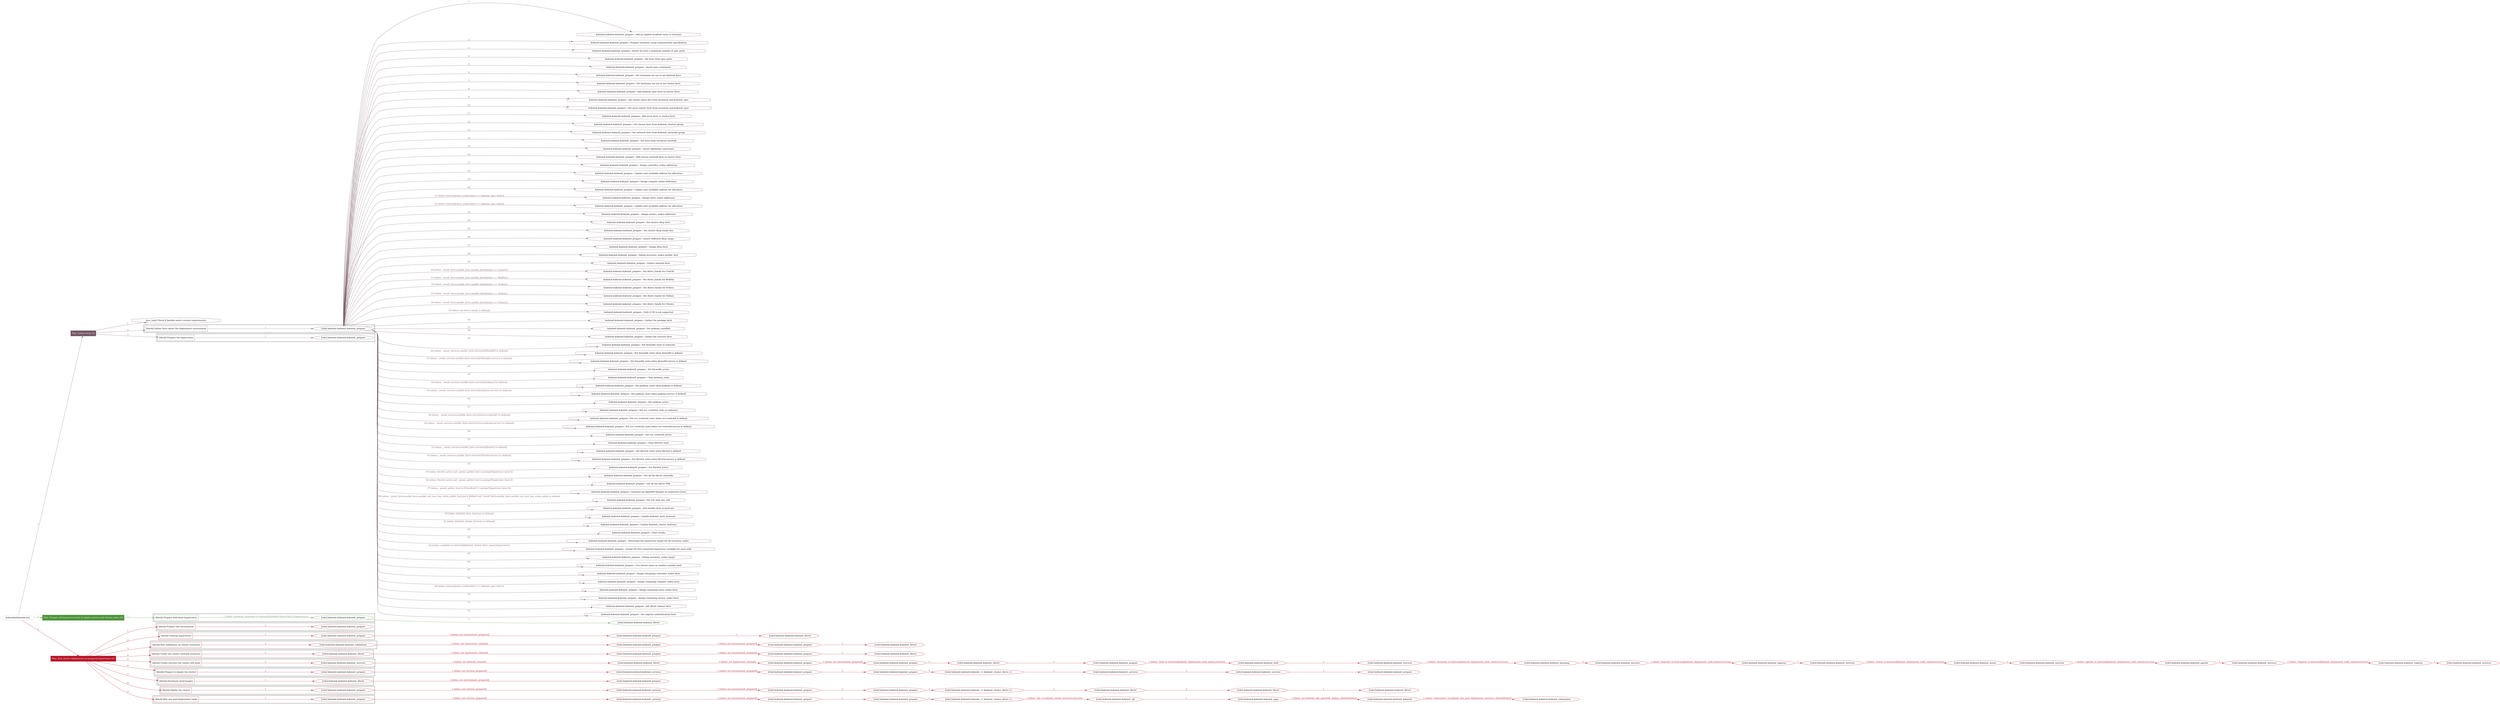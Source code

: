 digraph {
	graph [concentrate=true ordering=in rankdir=LR ratio=fill]
	edge [esep=5 sep=10]
	"kubeinit/playbook.yml" [id=root_node style=dotted]
	play_d35fb9d9 [label="Play: Initial setup (1)" color="#755765" fontcolor="#ffffff" id=play_d35fb9d9 shape=box style=filled tooltip=localhost]
	"kubeinit/playbook.yml" -> play_d35fb9d9 [label="1 " color="#755765" fontcolor="#755765" id=edge_c6a4fb25 labeltooltip="1 " tooltip="1 "]
	subgraph "kubeinit.kubeinit.kubeinit_prepare" {
		role_b7d469dd [label="[role] kubeinit.kubeinit.kubeinit_prepare" color="#755765" id=role_b7d469dd tooltip="kubeinit.kubeinit.kubeinit_prepare"]
		task_c15e1b44 [label="kubeinit.kubeinit.kubeinit_prepare : Add an explicit localhost entry to hostvars" color="#755765" id=task_c15e1b44 shape=octagon tooltip="kubeinit.kubeinit.kubeinit_prepare : Add an explicit localhost entry to hostvars"]
		role_b7d469dd -> task_c15e1b44 [label="1 " color="#755765" fontcolor="#755765" id=edge_ea201c58 labeltooltip="1 " tooltip="1 "]
		task_e0f3f91b [label="kubeinit.kubeinit.kubeinit_prepare : Prepare inventory using command-line specification" color="#755765" id=task_e0f3f91b shape=octagon tooltip="kubeinit.kubeinit.kubeinit_prepare : Prepare inventory using command-line specification"]
		role_b7d469dd -> task_e0f3f91b [label="2 " color="#755765" fontcolor="#755765" id=edge_813ddeec labeltooltip="2 " tooltip="2 "]
		task_0e14af87 [label="kubeinit.kubeinit.kubeinit_prepare : Assert we have a minimum number of spec parts" color="#755765" id=task_0e14af87 shape=octagon tooltip="kubeinit.kubeinit.kubeinit_prepare : Assert we have a minimum number of spec parts"]
		role_b7d469dd -> task_0e14af87 [label="3 " color="#755765" fontcolor="#755765" id=edge_6dbd450a labeltooltip="3 " tooltip="3 "]
		task_ef58fb2b [label="kubeinit.kubeinit.kubeinit_prepare : Set facts from spec parts" color="#755765" id=task_ef58fb2b shape=octagon tooltip="kubeinit.kubeinit.kubeinit_prepare : Set facts from spec parts"]
		role_b7d469dd -> task_ef58fb2b [label="4 " color="#755765" fontcolor="#755765" id=edge_4acdd54e labeltooltip="4 " tooltip="4 "]
		task_56e3eb3c [label="kubeinit.kubeinit.kubeinit_prepare : Assert spec constraints" color="#755765" id=task_56e3eb3c shape=octagon tooltip="kubeinit.kubeinit.kubeinit_prepare : Assert spec constraints"]
		role_b7d469dd -> task_56e3eb3c [label="5 " color="#755765" fontcolor="#755765" id=edge_530bfeda labeltooltip="5 " tooltip="5 "]
		task_6289dbe7 [label="kubeinit.kubeinit.kubeinit_prepare : Set hostname we use to set kubeinit facts" color="#755765" id=task_6289dbe7 shape=octagon tooltip="kubeinit.kubeinit.kubeinit_prepare : Set hostname we use to set kubeinit facts"]
		role_b7d469dd -> task_6289dbe7 [label="6 " color="#755765" fontcolor="#755765" id=edge_10d11023 labeltooltip="6 " tooltip="6 "]
		task_905cff0c [label="kubeinit.kubeinit.kubeinit_prepare : Set hostname we use to set cluster facts" color="#755765" id=task_905cff0c shape=octagon tooltip="kubeinit.kubeinit.kubeinit_prepare : Set hostname we use to set cluster facts"]
		role_b7d469dd -> task_905cff0c [label="7 " color="#755765" fontcolor="#755765" id=edge_3486ef7a labeltooltip="7 " tooltip="7 "]
		task_4b8dc0c6 [label="kubeinit.kubeinit.kubeinit_prepare : Add kubeinit_spec facts to cluster facts" color="#755765" id=task_4b8dc0c6 shape=octagon tooltip="kubeinit.kubeinit.kubeinit_prepare : Add kubeinit_spec facts to cluster facts"]
		role_b7d469dd -> task_4b8dc0c6 [label="8 " color="#755765" fontcolor="#755765" id=edge_5f435315 labeltooltip="8 " tooltip="8 "]
		task_5801bef7 [label="kubeinit.kubeinit.kubeinit_prepare : Set cluster name fact from inventory and kubeinit_spec" color="#755765" id=task_5801bef7 shape=octagon tooltip="kubeinit.kubeinit.kubeinit_prepare : Set cluster name fact from inventory and kubeinit_spec"]
		role_b7d469dd -> task_5801bef7 [label="9 " color="#755765" fontcolor="#755765" id=edge_dfff7ea9 labeltooltip="9 " tooltip="9 "]
		task_282e9bda [label="kubeinit.kubeinit.kubeinit_prepare : Set more cluster facts from inventory and kubeinit_spec" color="#755765" id=task_282e9bda shape=octagon tooltip="kubeinit.kubeinit.kubeinit_prepare : Set more cluster facts from inventory and kubeinit_spec"]
		role_b7d469dd -> task_282e9bda [label="10 " color="#755765" fontcolor="#755765" id=edge_83c79c64 labeltooltip="10 " tooltip="10 "]
		task_eb225184 [label="kubeinit.kubeinit.kubeinit_prepare : Add more facts to cluster facts" color="#755765" id=task_eb225184 shape=octagon tooltip="kubeinit.kubeinit.kubeinit_prepare : Add more facts to cluster facts"]
		role_b7d469dd -> task_eb225184 [label="11 " color="#755765" fontcolor="#755765" id=edge_0fb7f809 labeltooltip="11 " tooltip="11 "]
		task_acd0fbc6 [label="kubeinit.kubeinit.kubeinit_prepare : Get cluster facts from kubeinit_clusters group" color="#755765" id=task_acd0fbc6 shape=octagon tooltip="kubeinit.kubeinit.kubeinit_prepare : Get cluster facts from kubeinit_clusters group"]
		role_b7d469dd -> task_acd0fbc6 [label="12 " color="#755765" fontcolor="#755765" id=edge_83c86a70 labeltooltip="12 " tooltip="12 "]
		task_55712f50 [label="kubeinit.kubeinit.kubeinit_prepare : Get network facts from kubeinit_networks group" color="#755765" id=task_55712f50 shape=octagon tooltip="kubeinit.kubeinit.kubeinit_prepare : Get network facts from kubeinit_networks group"]
		role_b7d469dd -> task_55712f50 [label="13 " color="#755765" fontcolor="#755765" id=edge_afe46adb labeltooltip="13 " tooltip="13 "]
		task_33d779c8 [label="kubeinit.kubeinit.kubeinit_prepare : Set facts from inventory network" color="#755765" id=task_33d779c8 shape=octagon tooltip="kubeinit.kubeinit.kubeinit_prepare : Set facts from inventory network"]
		role_b7d469dd -> task_33d779c8 [label="14 " color="#755765" fontcolor="#755765" id=edge_1fbb6e29 labeltooltip="14 " tooltip="14 "]
		task_390f3c38 [label="kubeinit.kubeinit.kubeinit_prepare : Assert additional constraints" color="#755765" id=task_390f3c38 shape=octagon tooltip="kubeinit.kubeinit.kubeinit_prepare : Assert additional constraints"]
		role_b7d469dd -> task_390f3c38 [label="15 " color="#755765" fontcolor="#755765" id=edge_61bb687b labeltooltip="15 " tooltip="15 "]
		task_9aa073cf [label="kubeinit.kubeinit.kubeinit_prepare : Add cluster network facts to cluster facts" color="#755765" id=task_9aa073cf shape=octagon tooltip="kubeinit.kubeinit.kubeinit_prepare : Add cluster network facts to cluster facts"]
		role_b7d469dd -> task_9aa073cf [label="16 " color="#755765" fontcolor="#755765" id=edge_b37da509 labeltooltip="16 " tooltip="16 "]
		task_8807c75f [label="kubeinit.kubeinit.kubeinit_prepare : Assign controller_nodes addresses" color="#755765" id=task_8807c75f shape=octagon tooltip="kubeinit.kubeinit.kubeinit_prepare : Assign controller_nodes addresses"]
		role_b7d469dd -> task_8807c75f [label="17 " color="#755765" fontcolor="#755765" id=edge_65502452 labeltooltip="17 " tooltip="17 "]
		task_d2cd16fe [label="kubeinit.kubeinit.kubeinit_prepare : Update next available address for allocation" color="#755765" id=task_d2cd16fe shape=octagon tooltip="kubeinit.kubeinit.kubeinit_prepare : Update next available address for allocation"]
		role_b7d469dd -> task_d2cd16fe [label="18 " color="#755765" fontcolor="#755765" id=edge_609a0f26 labeltooltip="18 " tooltip="18 "]
		task_aeb00f4a [label="kubeinit.kubeinit.kubeinit_prepare : Assign compute_nodes addresses" color="#755765" id=task_aeb00f4a shape=octagon tooltip="kubeinit.kubeinit.kubeinit_prepare : Assign compute_nodes addresses"]
		role_b7d469dd -> task_aeb00f4a [label="19 " color="#755765" fontcolor="#755765" id=edge_3300f1b4 labeltooltip="19 " tooltip="19 "]
		task_d99ccfc2 [label="kubeinit.kubeinit.kubeinit_prepare : Update next available address for allocation" color="#755765" id=task_d99ccfc2 shape=octagon tooltip="kubeinit.kubeinit.kubeinit_prepare : Update next available address for allocation"]
		role_b7d469dd -> task_d99ccfc2 [label="20 " color="#755765" fontcolor="#755765" id=edge_9123aa05 labeltooltip="20 " tooltip="20 "]
		task_6c6c3617 [label="kubeinit.kubeinit.kubeinit_prepare : Assign extra_nodes addresses" color="#755765" id=task_6c6c3617 shape=octagon tooltip="kubeinit.kubeinit.kubeinit_prepare : Assign extra_nodes addresses"]
		role_b7d469dd -> task_6c6c3617 [label="21 [when: hostvars[extra_node].distro == kubeinit_spec_distro]" color="#755765" fontcolor="#755765" id=edge_e95b1d3f labeltooltip="21 [when: hostvars[extra_node].distro == kubeinit_spec_distro]" tooltip="21 [when: hostvars[extra_node].distro == kubeinit_spec_distro]"]
		task_3fdafe1b [label="kubeinit.kubeinit.kubeinit_prepare : Update next available address for allocation" color="#755765" id=task_3fdafe1b shape=octagon tooltip="kubeinit.kubeinit.kubeinit_prepare : Update next available address for allocation"]
		role_b7d469dd -> task_3fdafe1b [label="22 [when: hostvars[extra_node].distro == kubeinit_spec_distro]" color="#755765" fontcolor="#755765" id=edge_e1fa1d0e labeltooltip="22 [when: hostvars[extra_node].distro == kubeinit_spec_distro]" tooltip="22 [when: hostvars[extra_node].distro == kubeinit_spec_distro]"]
		task_f87664a1 [label="kubeinit.kubeinit.kubeinit_prepare : Assign service_nodes addresses" color="#755765" id=task_f87664a1 shape=octagon tooltip="kubeinit.kubeinit.kubeinit_prepare : Assign service_nodes addresses"]
		role_b7d469dd -> task_f87664a1 [label="23 " color="#755765" fontcolor="#755765" id=edge_09e65f42 labeltooltip="23 " tooltip="23 "]
		task_c6eeeacb [label="kubeinit.kubeinit.kubeinit_prepare : Set cluster dhcp facts" color="#755765" id=task_c6eeeacb shape=octagon tooltip="kubeinit.kubeinit.kubeinit_prepare : Set cluster dhcp facts"]
		role_b7d469dd -> task_c6eeeacb [label="24 " color="#755765" fontcolor="#755765" id=edge_ba874b4a labeltooltip="24 " tooltip="24 "]
		task_d39bf02b [label="kubeinit.kubeinit.kubeinit_prepare : Set cluster dhcp range size" color="#755765" id=task_d39bf02b shape=octagon tooltip="kubeinit.kubeinit.kubeinit_prepare : Set cluster dhcp range size"]
		role_b7d469dd -> task_d39bf02b [label="25 " color="#755765" fontcolor="#755765" id=edge_ec803075 labeltooltip="25 " tooltip="25 "]
		task_570602c1 [label="kubeinit.kubeinit.kubeinit_prepare : Assert sufficient dhcp range" color="#755765" id=task_570602c1 shape=octagon tooltip="kubeinit.kubeinit.kubeinit_prepare : Assert sufficient dhcp range"]
		role_b7d469dd -> task_570602c1 [label="26 " color="#755765" fontcolor="#755765" id=edge_86a78176 labeltooltip="26 " tooltip="26 "]
		task_f28a521c [label="kubeinit.kubeinit.kubeinit_prepare : Assign dhcp facts" color="#755765" id=task_f28a521c shape=octagon tooltip="kubeinit.kubeinit.kubeinit_prepare : Assign dhcp facts"]
		role_b7d469dd -> task_f28a521c [label="27 " color="#755765" fontcolor="#755765" id=edge_04a6900e labeltooltip="27 " tooltip="27 "]
		task_564e9dd3 [label="kubeinit.kubeinit.kubeinit_prepare : Debug inventory_nodes ansible_host" color="#755765" id=task_564e9dd3 shape=octagon tooltip="kubeinit.kubeinit.kubeinit_prepare : Debug inventory_nodes ansible_host"]
		role_b7d469dd -> task_564e9dd3 [label="28 " color="#755765" fontcolor="#755765" id=edge_f0f3d349 labeltooltip="28 " tooltip="28 "]
		task_0a6f4ffb [label="kubeinit.kubeinit.kubeinit_prepare : Gather network facts" color="#755765" id=task_0a6f4ffb shape=octagon tooltip="kubeinit.kubeinit.kubeinit_prepare : Gather network facts"]
		role_b7d469dd -> task_0a6f4ffb [label="29 " color="#755765" fontcolor="#755765" id=edge_9ca31ade labeltooltip="29 " tooltip="29 "]
		task_9240bbc3 [label="kubeinit.kubeinit.kubeinit_prepare : Set distro_family for CentOS" color="#755765" id=task_9240bbc3 shape=octagon tooltip="kubeinit.kubeinit.kubeinit_prepare : Set distro_family for CentOS"]
		role_b7d469dd -> task_9240bbc3 [label="30 [when: _result_facts.ansible_facts.ansible_distribution == 'CentOS']" color="#755765" fontcolor="#755765" id=edge_8651ee9d labeltooltip="30 [when: _result_facts.ansible_facts.ansible_distribution == 'CentOS']" tooltip="30 [when: _result_facts.ansible_facts.ansible_distribution == 'CentOS']"]
		task_f151443e [label="kubeinit.kubeinit.kubeinit_prepare : Set distro_family for RedHat" color="#755765" id=task_f151443e shape=octagon tooltip="kubeinit.kubeinit.kubeinit_prepare : Set distro_family for RedHat"]
		role_b7d469dd -> task_f151443e [label="31 [when: _result_facts.ansible_facts.ansible_distribution == 'RedHat']" color="#755765" fontcolor="#755765" id=edge_f8b9d38f labeltooltip="31 [when: _result_facts.ansible_facts.ansible_distribution == 'RedHat']" tooltip="31 [when: _result_facts.ansible_facts.ansible_distribution == 'RedHat']"]
		task_52292d2c [label="kubeinit.kubeinit.kubeinit_prepare : Set distro_family for Fedora" color="#755765" id=task_52292d2c shape=octagon tooltip="kubeinit.kubeinit.kubeinit_prepare : Set distro_family for Fedora"]
		role_b7d469dd -> task_52292d2c [label="32 [when: _result_facts.ansible_facts.ansible_distribution == 'Fedora']" color="#755765" fontcolor="#755765" id=edge_50413c6e labeltooltip="32 [when: _result_facts.ansible_facts.ansible_distribution == 'Fedora']" tooltip="32 [when: _result_facts.ansible_facts.ansible_distribution == 'Fedora']"]
		task_0c3c4bd5 [label="kubeinit.kubeinit.kubeinit_prepare : Set distro_family for Debian" color="#755765" id=task_0c3c4bd5 shape=octagon tooltip="kubeinit.kubeinit.kubeinit_prepare : Set distro_family for Debian"]
		role_b7d469dd -> task_0c3c4bd5 [label="33 [when: _result_facts.ansible_facts.ansible_distribution == 'Debian']" color="#755765" fontcolor="#755765" id=edge_e6278538 labeltooltip="33 [when: _result_facts.ansible_facts.ansible_distribution == 'Debian']" tooltip="33 [when: _result_facts.ansible_facts.ansible_distribution == 'Debian']"]
		task_c823c6cb [label="kubeinit.kubeinit.kubeinit_prepare : Set distro_family for Ubuntu" color="#755765" id=task_c823c6cb shape=octagon tooltip="kubeinit.kubeinit.kubeinit_prepare : Set distro_family for Ubuntu"]
		role_b7d469dd -> task_c823c6cb [label="34 [when: _result_facts.ansible_facts.ansible_distribution == 'Ubuntu']" color="#755765" fontcolor="#755765" id=edge_f6701ba8 labeltooltip="34 [when: _result_facts.ansible_facts.ansible_distribution == 'Ubuntu']" tooltip="34 [when: _result_facts.ansible_facts.ansible_distribution == 'Ubuntu']"]
		task_dadc39a9 [label="kubeinit.kubeinit.kubeinit_prepare : Fails if OS is not supported" color="#755765" id=task_dadc39a9 shape=octagon tooltip="kubeinit.kubeinit.kubeinit_prepare : Fails if OS is not supported"]
		role_b7d469dd -> task_dadc39a9 [label="35 [when: not distro_family is defined]" color="#755765" fontcolor="#755765" id=edge_5de5d07e labeltooltip="35 [when: not distro_family is defined]" tooltip="35 [when: not distro_family is defined]"]
		task_3018177b [label="kubeinit.kubeinit.kubeinit_prepare : Gather the package facts" color="#755765" id=task_3018177b shape=octagon tooltip="kubeinit.kubeinit.kubeinit_prepare : Gather the package facts"]
		role_b7d469dd -> task_3018177b [label="36 " color="#755765" fontcolor="#755765" id=edge_ef4a6516 labeltooltip="36 " tooltip="36 "]
		task_849b67a5 [label="kubeinit.kubeinit.kubeinit_prepare : Set podman_installed" color="#755765" id=task_849b67a5 shape=octagon tooltip="kubeinit.kubeinit.kubeinit_prepare : Set podman_installed"]
		role_b7d469dd -> task_849b67a5 [label="37 " color="#755765" fontcolor="#755765" id=edge_22521d7c labeltooltip="37 " tooltip="37 "]
		task_3f8a1f94 [label="kubeinit.kubeinit.kubeinit_prepare : Gather the services facts" color="#755765" id=task_3f8a1f94 shape=octagon tooltip="kubeinit.kubeinit.kubeinit_prepare : Gather the services facts"]
		role_b7d469dd -> task_3f8a1f94 [label="38 " color="#755765" fontcolor="#755765" id=edge_929abc3c labeltooltip="38 " tooltip="38 "]
		task_278cdac8 [label="kubeinit.kubeinit.kubeinit_prepare : Set firewalld_state to unknown" color="#755765" id=task_278cdac8 shape=octagon tooltip="kubeinit.kubeinit.kubeinit_prepare : Set firewalld_state to unknown"]
		role_b7d469dd -> task_278cdac8 [label="39 " color="#755765" fontcolor="#755765" id=edge_e25d9422 labeltooltip="39 " tooltip="39 "]
		task_3bb6589d [label="kubeinit.kubeinit.kubeinit_prepare : Set firewalld_state when firewalld is defined" color="#755765" id=task_3bb6589d shape=octagon tooltip="kubeinit.kubeinit.kubeinit_prepare : Set firewalld_state when firewalld is defined"]
		role_b7d469dd -> task_3bb6589d [label="40 [when: _result_services.ansible_facts.services['firewalld'] is defined]" color="#755765" fontcolor="#755765" id=edge_30113329 labeltooltip="40 [when: _result_services.ansible_facts.services['firewalld'] is defined]" tooltip="40 [when: _result_services.ansible_facts.services['firewalld'] is defined]"]
		task_7b6373a0 [label="kubeinit.kubeinit.kubeinit_prepare : Set firewalld_state when firewalld.service is defined" color="#755765" id=task_7b6373a0 shape=octagon tooltip="kubeinit.kubeinit.kubeinit_prepare : Set firewalld_state when firewalld.service is defined"]
		role_b7d469dd -> task_7b6373a0 [label="41 [when: _result_services.ansible_facts.services['firewalld.service'] is defined]" color="#755765" fontcolor="#755765" id=edge_aad0c52b labeltooltip="41 [when: _result_services.ansible_facts.services['firewalld.service'] is defined]" tooltip="41 [when: _result_services.ansible_facts.services['firewalld.service'] is defined]"]
		task_f1edfbf1 [label="kubeinit.kubeinit.kubeinit_prepare : Set firewalld_active" color="#755765" id=task_f1edfbf1 shape=octagon tooltip="kubeinit.kubeinit.kubeinit_prepare : Set firewalld_active"]
		role_b7d469dd -> task_f1edfbf1 [label="42 " color="#755765" fontcolor="#755765" id=edge_78d43ce3 labeltooltip="42 " tooltip="42 "]
		task_9397dc5e [label="kubeinit.kubeinit.kubeinit_prepare : Clear podman_state" color="#755765" id=task_9397dc5e shape=octagon tooltip="kubeinit.kubeinit.kubeinit_prepare : Clear podman_state"]
		role_b7d469dd -> task_9397dc5e [label="43 " color="#755765" fontcolor="#755765" id=edge_bcdbb31b labeltooltip="43 " tooltip="43 "]
		task_f1cf15fd [label="kubeinit.kubeinit.kubeinit_prepare : Set podman_state when podman is defined" color="#755765" id=task_f1cf15fd shape=octagon tooltip="kubeinit.kubeinit.kubeinit_prepare : Set podman_state when podman is defined"]
		role_b7d469dd -> task_f1cf15fd [label="44 [when: _result_services.ansible_facts.services['podman'] is defined]" color="#755765" fontcolor="#755765" id=edge_7a1c8da8 labeltooltip="44 [when: _result_services.ansible_facts.services['podman'] is defined]" tooltip="44 [when: _result_services.ansible_facts.services['podman'] is defined]"]
		task_babcaae4 [label="kubeinit.kubeinit.kubeinit_prepare : Set podman_state when podman.service is defined" color="#755765" id=task_babcaae4 shape=octagon tooltip="kubeinit.kubeinit.kubeinit_prepare : Set podman_state when podman.service is defined"]
		role_b7d469dd -> task_babcaae4 [label="45 [when: _result_services.ansible_facts.services['podman.service'] is defined]" color="#755765" fontcolor="#755765" id=edge_7a4529e5 labeltooltip="45 [when: _result_services.ansible_facts.services['podman.service'] is defined]" tooltip="45 [when: _result_services.ansible_facts.services['podman.service'] is defined]"]
		task_6b12a7fd [label="kubeinit.kubeinit.kubeinit_prepare : Set podman_active" color="#755765" id=task_6b12a7fd shape=octagon tooltip="kubeinit.kubeinit.kubeinit_prepare : Set podman_active"]
		role_b7d469dd -> task_6b12a7fd [label="46 " color="#755765" fontcolor="#755765" id=edge_fd850f5e labeltooltip="46 " tooltip="46 "]
		task_f24f91c6 [label="kubeinit.kubeinit.kubeinit_prepare : Set ovs_vswitchd_state to unknown" color="#755765" id=task_f24f91c6 shape=octagon tooltip="kubeinit.kubeinit.kubeinit_prepare : Set ovs_vswitchd_state to unknown"]
		role_b7d469dd -> task_f24f91c6 [label="47 " color="#755765" fontcolor="#755765" id=edge_aaee8493 labeltooltip="47 " tooltip="47 "]
		task_ea437f6f [label="kubeinit.kubeinit.kubeinit_prepare : Set ovs_vswitchd_state when ovs-vswitchd is defined" color="#755765" id=task_ea437f6f shape=octagon tooltip="kubeinit.kubeinit.kubeinit_prepare : Set ovs_vswitchd_state when ovs-vswitchd is defined"]
		role_b7d469dd -> task_ea437f6f [label="48 [when: _result_services.ansible_facts.services['ovs-vswitchd'] is defined]" color="#755765" fontcolor="#755765" id=edge_4345c0b1 labeltooltip="48 [when: _result_services.ansible_facts.services['ovs-vswitchd'] is defined]" tooltip="48 [when: _result_services.ansible_facts.services['ovs-vswitchd'] is defined]"]
		task_b3fb80dd [label="kubeinit.kubeinit.kubeinit_prepare : Set ovs_vswitchd_state when ovs-vswitchd.service is defined" color="#755765" id=task_b3fb80dd shape=octagon tooltip="kubeinit.kubeinit.kubeinit_prepare : Set ovs_vswitchd_state when ovs-vswitchd.service is defined"]
		role_b7d469dd -> task_b3fb80dd [label="49 [when: _result_services.ansible_facts.services['ovs-vswitchd.service'] is defined]" color="#755765" fontcolor="#755765" id=edge_49966497 labeltooltip="49 [when: _result_services.ansible_facts.services['ovs-vswitchd.service'] is defined]" tooltip="49 [when: _result_services.ansible_facts.services['ovs-vswitchd.service'] is defined]"]
		task_a8d53116 [label="kubeinit.kubeinit.kubeinit_prepare : Set ovs_vswitchd_active" color="#755765" id=task_a8d53116 shape=octagon tooltip="kubeinit.kubeinit.kubeinit_prepare : Set ovs_vswitchd_active"]
		role_b7d469dd -> task_a8d53116 [label="50 " color="#755765" fontcolor="#755765" id=edge_32ec6e8a labeltooltip="50 " tooltip="50 "]
		task_022d0d7a [label="kubeinit.kubeinit.kubeinit_prepare : Clear libvirtd_state" color="#755765" id=task_022d0d7a shape=octagon tooltip="kubeinit.kubeinit.kubeinit_prepare : Clear libvirtd_state"]
		role_b7d469dd -> task_022d0d7a [label="51 " color="#755765" fontcolor="#755765" id=edge_256695d1 labeltooltip="51 " tooltip="51 "]
		task_c1e650f5 [label="kubeinit.kubeinit.kubeinit_prepare : Set libvirtd_state when libvirtd is defined" color="#755765" id=task_c1e650f5 shape=octagon tooltip="kubeinit.kubeinit.kubeinit_prepare : Set libvirtd_state when libvirtd is defined"]
		role_b7d469dd -> task_c1e650f5 [label="52 [when: _result_services.ansible_facts.services['libvirtd'] is defined]" color="#755765" fontcolor="#755765" id=edge_4fa7504a labeltooltip="52 [when: _result_services.ansible_facts.services['libvirtd'] is defined]" tooltip="52 [when: _result_services.ansible_facts.services['libvirtd'] is defined]"]
		task_3ab4c117 [label="kubeinit.kubeinit.kubeinit_prepare : Set libvirtd_state when libvirtd.service is defined" color="#755765" id=task_3ab4c117 shape=octagon tooltip="kubeinit.kubeinit.kubeinit_prepare : Set libvirtd_state when libvirtd.service is defined"]
		role_b7d469dd -> task_3ab4c117 [label="53 [when: _result_services.ansible_facts.services['libvirtd.service'] is defined]" color="#755765" fontcolor="#755765" id=edge_aaf11907 labeltooltip="53 [when: _result_services.ansible_facts.services['libvirtd.service'] is defined]" tooltip="53 [when: _result_services.ansible_facts.services['libvirtd.service'] is defined]"]
		task_253e4411 [label="kubeinit.kubeinit.kubeinit_prepare : Set libvirtd_active" color="#755765" id=task_253e4411 shape=octagon tooltip="kubeinit.kubeinit.kubeinit_prepare : Set libvirtd_active"]
		role_b7d469dd -> task_253e4411 [label="54 " color="#755765" fontcolor="#755765" id=edge_12a609b4 labeltooltip="54 " tooltip="54 "]
		task_f34c81f7 [label="kubeinit.kubeinit.kubeinit_prepare : Get all the libvirt networks" color="#755765" id=task_f34c81f7 shape=octagon tooltip="kubeinit.kubeinit.kubeinit_prepare : Get all the libvirt networks"]
		role_b7d469dd -> task_f34c81f7 [label="55 [when: libvirtd_active and _param_gather_host in groups['hypervisor_hosts']]" color="#755765" fontcolor="#755765" id=edge_8fe5fe64 labeltooltip="55 [when: libvirtd_active and _param_gather_host in groups['hypervisor_hosts']]" tooltip="55 [when: libvirtd_active and _param_gather_host in groups['hypervisor_hosts']]"]
		task_b0745754 [label="kubeinit.kubeinit.kubeinit_prepare : Get all the libvirt VMs" color="#755765" id=task_b0745754 shape=octagon tooltip="kubeinit.kubeinit.kubeinit_prepare : Get all the libvirt VMs"]
		role_b7d469dd -> task_b0745754 [label="56 [when: libvirtd_active and _param_gather_host in groups['hypervisor_hosts']]" color="#755765" fontcolor="#755765" id=edge_ccdf48d8 labeltooltip="56 [when: libvirtd_active and _param_gather_host in groups['hypervisor_hosts']]" tooltip="56 [when: libvirtd_active and _param_gather_host in groups['hypervisor_hosts']]"]
		task_ee61730e [label="kubeinit.kubeinit.kubeinit_prepare : Generate an OpenSSH keypair on hypervisor hosts" color="#755765" id=task_ee61730e shape=octagon tooltip="kubeinit.kubeinit.kubeinit_prepare : Generate an OpenSSH keypair on hypervisor hosts"]
		role_b7d469dd -> task_ee61730e [label="57 [when: _param_gather_host in (['localhost'] + groups['hypervisor_hosts'])]" color="#755765" fontcolor="#755765" id=edge_05da51c2 labeltooltip="57 [when: _param_gather_host in (['localhost'] + groups['hypervisor_hosts'])]" tooltip="57 [when: _param_gather_host in (['localhost'] + groups['hypervisor_hosts'])]"]
		task_77470e1d [label="kubeinit.kubeinit.kubeinit_prepare : Set ssh_host_key_info" color="#755765" id=task_77470e1d shape=octagon tooltip="kubeinit.kubeinit.kubeinit_prepare : Set ssh_host_key_info"]
		role_b7d469dd -> task_77470e1d [label="58 [when: _result_facts.ansible_facts.ansible_ssh_host_key_ecdsa_public_keytype is defined and _result_facts.ansible_facts.ansible_ssh_host_key_ecdsa_public is defined
]" color="#755765" fontcolor="#755765" id=edge_689c756f labeltooltip="58 [when: _result_facts.ansible_facts.ansible_ssh_host_key_ecdsa_public_keytype is defined and _result_facts.ansible_facts.ansible_ssh_host_key_ecdsa_public is defined
]" tooltip="58 [when: _result_facts.ansible_facts.ansible_ssh_host_key_ecdsa_public_keytype is defined and _result_facts.ansible_facts.ansible_ssh_host_key_ecdsa_public is defined
]"]
		task_27d25da1 [label="kubeinit.kubeinit.kubeinit_prepare : Add ansible facts to hostvars" color="#755765" id=task_27d25da1 shape=octagon tooltip="kubeinit.kubeinit.kubeinit_prepare : Add ansible facts to hostvars"]
		role_b7d469dd -> task_27d25da1 [label="59 " color="#755765" fontcolor="#755765" id=edge_a9761a50 labeltooltip="59 " tooltip="59 "]
		task_908aacb6 [label="kubeinit.kubeinit.kubeinit_prepare : Update kubeinit_facts_hostvars" color="#755765" id=task_908aacb6 shape=octagon tooltip="kubeinit.kubeinit.kubeinit_prepare : Update kubeinit_facts_hostvars"]
		role_b7d469dd -> task_908aacb6 [label="60 [when: kubeinit_facts_hostvars is defined]" color="#755765" fontcolor="#755765" id=edge_03c7be5b labeltooltip="60 [when: kubeinit_facts_hostvars is defined]" tooltip="60 [when: kubeinit_facts_hostvars is defined]"]
		task_b69e36e6 [label="kubeinit.kubeinit.kubeinit_prepare : Update kubeinit_cluster_hostvars" color="#755765" id=task_b69e36e6 shape=octagon tooltip="kubeinit.kubeinit.kubeinit_prepare : Update kubeinit_cluster_hostvars"]
		role_b7d469dd -> task_b69e36e6 [label="61 [when: kubeinit_cluster_hostvars is defined]" color="#755765" fontcolor="#755765" id=edge_8a8ba8e2 labeltooltip="61 [when: kubeinit_cluster_hostvars is defined]" tooltip="61 [when: kubeinit_cluster_hostvars is defined]"]
		task_0f2ca079 [label="kubeinit.kubeinit.kubeinit_prepare : Clear results" color="#755765" id=task_0f2ca079 shape=octagon tooltip="kubeinit.kubeinit.kubeinit_prepare : Clear results"]
		role_b7d469dd -> task_0f2ca079 [label="62 " color="#755765" fontcolor="#755765" id=edge_92251633 labeltooltip="62 " tooltip="62 "]
		task_3b688548 [label="kubeinit.kubeinit.kubeinit_prepare : Determine the hypervisor target for all inventory nodes" color="#755765" id=task_3b688548 shape=octagon tooltip="kubeinit.kubeinit.kubeinit_prepare : Determine the hypervisor target for all inventory nodes"]
		role_b7d469dd -> task_3b688548 [label="63 " color="#755765" fontcolor="#755765" id=edge_50da054e labeltooltip="63 " tooltip="63 "]
		task_8d72be41 [label="kubeinit.kubeinit.kubeinit_prepare : Assign the first requested hypervisor available for each node" color="#755765" id=task_8d72be41 shape=octagon tooltip="kubeinit.kubeinit.kubeinit_prepare : Assign the first requested hypervisor available for each node"]
		role_b7d469dd -> task_8d72be41 [label="64 [when: candidate in hostvars[kubeinit_cluster_facts_name].hypervisors]" color="#755765" fontcolor="#755765" id=edge_3d5dcdfe labeltooltip="64 [when: candidate in hostvars[kubeinit_cluster_facts_name].hypervisors]" tooltip="64 [when: candidate in hostvars[kubeinit_cluster_facts_name].hypervisors]"]
		task_9ad60455 [label="kubeinit.kubeinit.kubeinit_prepare : Debug inventory_nodes target" color="#755765" id=task_9ad60455 shape=octagon tooltip="kubeinit.kubeinit.kubeinit_prepare : Debug inventory_nodes target"]
		role_b7d469dd -> task_9ad60455 [label="65 " color="#755765" fontcolor="#755765" id=edge_27108b77 labeltooltip="65 " tooltip="65 "]
		task_c71a5171 [label="kubeinit.kubeinit.kubeinit_prepare : Use cluster name as random number seed" color="#755765" id=task_c71a5171 shape=octagon tooltip="kubeinit.kubeinit.kubeinit_prepare : Use cluster name as random number seed"]
		role_b7d469dd -> task_c71a5171 [label="66 " color="#755765" fontcolor="#755765" id=edge_01099408 labeltooltip="66 " tooltip="66 "]
		task_0e2c2dcd [label="kubeinit.kubeinit.kubeinit_prepare : Assign remaining controller_nodes facts" color="#755765" id=task_0e2c2dcd shape=octagon tooltip="kubeinit.kubeinit.kubeinit_prepare : Assign remaining controller_nodes facts"]
		role_b7d469dd -> task_0e2c2dcd [label="67 " color="#755765" fontcolor="#755765" id=edge_54c4ebf5 labeltooltip="67 " tooltip="67 "]
		task_13aefb52 [label="kubeinit.kubeinit.kubeinit_prepare : Assign remaining compute_nodes facts" color="#755765" id=task_13aefb52 shape=octagon tooltip="kubeinit.kubeinit.kubeinit_prepare : Assign remaining compute_nodes facts"]
		role_b7d469dd -> task_13aefb52 [label="68 " color="#755765" fontcolor="#755765" id=edge_a2e5278b labeltooltip="68 " tooltip="68 "]
		task_27daffd8 [label="kubeinit.kubeinit.kubeinit_prepare : Assign remaining extra_nodes facts" color="#755765" id=task_27daffd8 shape=octagon tooltip="kubeinit.kubeinit.kubeinit_prepare : Assign remaining extra_nodes facts"]
		role_b7d469dd -> task_27daffd8 [label="69 [when: hostvars[extra_node].distro == kubeinit_spec_distro]" color="#755765" fontcolor="#755765" id=edge_73404f6b labeltooltip="69 [when: hostvars[extra_node].distro == kubeinit_spec_distro]" tooltip="69 [when: hostvars[extra_node].distro == kubeinit_spec_distro]"]
		task_ac8d59f8 [label="kubeinit.kubeinit.kubeinit_prepare : Assign remaining service_nodes facts" color="#755765" id=task_ac8d59f8 shape=octagon tooltip="kubeinit.kubeinit.kubeinit_prepare : Assign remaining service_nodes facts"]
		role_b7d469dd -> task_ac8d59f8 [label="70 " color="#755765" fontcolor="#755765" id=edge_1c11f8fb labeltooltip="70 " tooltip="70 "]
		task_c0883d21 [label="kubeinit.kubeinit.kubeinit_prepare : Set libvirt release facts" color="#755765" id=task_c0883d21 shape=octagon tooltip="kubeinit.kubeinit.kubeinit_prepare : Set libvirt release facts"]
		role_b7d469dd -> task_c0883d21 [label="71 " color="#755765" fontcolor="#755765" id=edge_8b72504b labeltooltip="71 " tooltip="71 "]
		task_c2c404fb [label="kubeinit.kubeinit.kubeinit_prepare : Set registry authentication facts" color="#755765" id=task_c2c404fb shape=octagon tooltip="kubeinit.kubeinit.kubeinit_prepare : Set registry authentication facts"]
		role_b7d469dd -> task_c2c404fb [label="72 " color="#755765" fontcolor="#755765" id=edge_d753061b labeltooltip="72 " tooltip="72 "]
	}
	subgraph "kubeinit.kubeinit.kubeinit_prepare" {
		role_30f5bbc2 [label="[role] kubeinit.kubeinit.kubeinit_prepare" color="#755765" id=role_30f5bbc2 tooltip="kubeinit.kubeinit.kubeinit_prepare"]
	}
	subgraph "Play: Initial setup (1)" {
		pre_task_55765ab3 [label="[pre_task] Check if Ansible meets version requirements." color="#755765" id=pre_task_55765ab3 shape=octagon tooltip="Check if Ansible meets version requirements."]
		play_d35fb9d9 -> pre_task_55765ab3 [label="1 " color="#755765" fontcolor="#755765" id=edge_83badf52 labeltooltip="1 " tooltip="1 "]
		play_d35fb9d9 -> block_4059325b [label=2 color="#755765" fontcolor="#755765" id=edge_292ba6c4 labeltooltip=2 tooltip=2]
		subgraph cluster_block_4059325b {
			block_4059325b [label="[block] Gather facts about the deployment environment" color="#755765" id=block_4059325b labeltooltip="Gather facts about the deployment environment" shape=box tooltip="Gather facts about the deployment environment"]
			block_4059325b -> role_b7d469dd [label="1 " color="#755765" fontcolor="#755765" id=edge_8a06466f labeltooltip="1 " tooltip="1 "]
		}
		play_d35fb9d9 -> block_bf127ce9 [label=3 color="#755765" fontcolor="#755765" id=edge_1b4dcfed labeltooltip=3 tooltip=3]
		subgraph cluster_block_bf127ce9 {
			block_bf127ce9 [label="[block] Prepare the hypervisors" color="#755765" id=block_bf127ce9 labeltooltip="Prepare the hypervisors" shape=box tooltip="Prepare the hypervisors"]
			block_bf127ce9 -> role_30f5bbc2 [label="1 " color="#755765" fontcolor="#755765" id=edge_00c19a17 labeltooltip="1 " tooltip="1 "]
		}
	}
	play_3107d80d [label="Play: Prepare all hypervisor hosts to deploy service and cluster nodes (0)" color="#4d9339" fontcolor="#ffffff" id=play_3107d80d shape=box style=filled tooltip="Play: Prepare all hypervisor hosts to deploy service and cluster nodes (0)"]
	"kubeinit/playbook.yml" -> play_3107d80d [label="2 " color="#4d9339" fontcolor="#4d9339" id=edge_d49296aa labeltooltip="2 " tooltip="2 "]
	subgraph "kubeinit.kubeinit.kubeinit_libvirt" {
		role_a5e8903d [label="[role] kubeinit.kubeinit.kubeinit_libvirt" color="#4d9339" id=role_a5e8903d tooltip="kubeinit.kubeinit.kubeinit_libvirt"]
	}
	subgraph "kubeinit.kubeinit.kubeinit_prepare" {
		role_662e4ff3 [label="[role] kubeinit.kubeinit.kubeinit_prepare" color="#4d9339" id=role_662e4ff3 tooltip="kubeinit.kubeinit.kubeinit_prepare"]
		role_662e4ff3 -> role_a5e8903d [label="1 " color="#4d9339" fontcolor="#4d9339" id=edge_8b8ff295 labeltooltip="1 " tooltip="1 "]
	}
	subgraph "Play: Prepare all hypervisor hosts to deploy service and cluster nodes (0)" {
		play_3107d80d -> block_5939f057 [label=1 color="#4d9339" fontcolor="#4d9339" id=edge_c56e626b labeltooltip=1 tooltip=1]
		subgraph cluster_block_5939f057 {
			block_5939f057 [label="[block] Prepare individual hypervisors" color="#4d9339" id=block_5939f057 labeltooltip="Prepare individual hypervisors" shape=box tooltip="Prepare individual hypervisors"]
			block_5939f057 -> role_662e4ff3 [label="1 [when: inventory_hostname in hostvars['kubeinit-cluster-facts'].hypervisors]" color="#4d9339" fontcolor="#4d9339" id=edge_6498e4c7 labeltooltip="1 [when: inventory_hostname in hostvars['kubeinit-cluster-facts'].hypervisors]" tooltip="1 [when: inventory_hostname in hostvars['kubeinit-cluster-facts'].hypervisors]"]
		}
	}
	play_3dff7917 [label="Play: Run cluster deployment on prepared hypervisors (1)" color="#b71528" fontcolor="#ffffff" id=play_3dff7917 shape=box style=filled tooltip=localhost]
	"kubeinit/playbook.yml" -> play_3dff7917 [label="3 " color="#b71528" fontcolor="#b71528" id=edge_6803ddae labeltooltip="3 " tooltip="3 "]
	subgraph "kubeinit.kubeinit.kubeinit_prepare" {
		role_f29799fe [label="[role] kubeinit.kubeinit.kubeinit_prepare" color="#b71528" id=role_f29799fe tooltip="kubeinit.kubeinit.kubeinit_prepare"]
	}
	subgraph "kubeinit.kubeinit.kubeinit_libvirt" {
		role_68deba3c [label="[role] kubeinit.kubeinit.kubeinit_libvirt" color="#b71528" id=role_68deba3c tooltip="kubeinit.kubeinit.kubeinit_libvirt"]
	}
	subgraph "kubeinit.kubeinit.kubeinit_prepare" {
		role_940d6dfd [label="[role] kubeinit.kubeinit.kubeinit_prepare" color="#b71528" id=role_940d6dfd tooltip="kubeinit.kubeinit.kubeinit_prepare"]
		role_940d6dfd -> role_68deba3c [label="1 " color="#b71528" fontcolor="#b71528" id=edge_b356b0e9 labeltooltip="1 " tooltip="1 "]
	}
	subgraph "kubeinit.kubeinit.kubeinit_prepare" {
		role_a5b6938f [label="[role] kubeinit.kubeinit.kubeinit_prepare" color="#b71528" id=role_a5b6938f tooltip="kubeinit.kubeinit.kubeinit_prepare"]
		role_a5b6938f -> role_940d6dfd [label="1 [when: not environment_prepared]" color="#b71528" fontcolor="#b71528" id=edge_8797cbb7 labeltooltip="1 [when: not environment_prepared]" tooltip="1 [when: not environment_prepared]"]
	}
	subgraph "kubeinit.kubeinit.kubeinit_libvirt" {
		role_9fbc17ff [label="[role] kubeinit.kubeinit.kubeinit_libvirt" color="#b71528" id=role_9fbc17ff tooltip="kubeinit.kubeinit.kubeinit_libvirt"]
	}
	subgraph "kubeinit.kubeinit.kubeinit_prepare" {
		role_cd34e4e6 [label="[role] kubeinit.kubeinit.kubeinit_prepare" color="#b71528" id=role_cd34e4e6 tooltip="kubeinit.kubeinit.kubeinit_prepare"]
		role_cd34e4e6 -> role_9fbc17ff [label="1 " color="#b71528" fontcolor="#b71528" id=edge_ef3be49b labeltooltip="1 " tooltip="1 "]
	}
	subgraph "kubeinit.kubeinit.kubeinit_prepare" {
		role_f81340ba [label="[role] kubeinit.kubeinit.kubeinit_prepare" color="#b71528" id=role_f81340ba tooltip="kubeinit.kubeinit.kubeinit_prepare"]
		role_f81340ba -> role_cd34e4e6 [label="1 [when: not environment_prepared]" color="#b71528" fontcolor="#b71528" id=edge_23caf6f2 labeltooltip="1 [when: not environment_prepared]" tooltip="1 [when: not environment_prepared]"]
	}
	subgraph "kubeinit.kubeinit.kubeinit_validations" {
		role_4fae2fc9 [label="[role] kubeinit.kubeinit.kubeinit_validations" color="#b71528" id=role_4fae2fc9 tooltip="kubeinit.kubeinit.kubeinit_validations"]
		role_4fae2fc9 -> role_f81340ba [label="1 [when: not hypervisors_cleaned]" color="#b71528" fontcolor="#b71528" id=edge_df2e1898 labeltooltip="1 [when: not hypervisors_cleaned]" tooltip="1 [when: not hypervisors_cleaned]"]
	}
	subgraph "kubeinit.kubeinit.kubeinit_libvirt" {
		role_2d1c5e49 [label="[role] kubeinit.kubeinit.kubeinit_libvirt" color="#b71528" id=role_2d1c5e49 tooltip="kubeinit.kubeinit.kubeinit_libvirt"]
	}
	subgraph "kubeinit.kubeinit.kubeinit_prepare" {
		role_f3908f49 [label="[role] kubeinit.kubeinit.kubeinit_prepare" color="#b71528" id=role_f3908f49 tooltip="kubeinit.kubeinit.kubeinit_prepare"]
		role_f3908f49 -> role_2d1c5e49 [label="1 " color="#b71528" fontcolor="#b71528" id=edge_faeebf4a labeltooltip="1 " tooltip="1 "]
	}
	subgraph "kubeinit.kubeinit.kubeinit_prepare" {
		role_db8e25d2 [label="[role] kubeinit.kubeinit.kubeinit_prepare" color="#b71528" id=role_db8e25d2 tooltip="kubeinit.kubeinit.kubeinit_prepare"]
		role_db8e25d2 -> role_f3908f49 [label="1 [when: not environment_prepared]" color="#b71528" fontcolor="#b71528" id=edge_43da810c labeltooltip="1 [when: not environment_prepared]" tooltip="1 [when: not environment_prepared]"]
	}
	subgraph "kubeinit.kubeinit.kubeinit_libvirt" {
		role_2876ec56 [label="[role] kubeinit.kubeinit.kubeinit_libvirt" color="#b71528" id=role_2876ec56 tooltip="kubeinit.kubeinit.kubeinit_libvirt"]
		role_2876ec56 -> role_db8e25d2 [label="1 [when: not hypervisors_cleaned]" color="#b71528" fontcolor="#b71528" id=edge_d05c6f14 labeltooltip="1 [when: not hypervisors_cleaned]" tooltip="1 [when: not hypervisors_cleaned]"]
	}
	subgraph "kubeinit.kubeinit.kubeinit_services" {
		role_9083156a [label="[role] kubeinit.kubeinit.kubeinit_services" color="#b71528" id=role_9083156a tooltip="kubeinit.kubeinit.kubeinit_services"]
	}
	subgraph "kubeinit.kubeinit.kubeinit_registry" {
		role_b9b956b2 [label="[role] kubeinit.kubeinit.kubeinit_registry" color="#b71528" id=role_b9b956b2 tooltip="kubeinit.kubeinit.kubeinit_registry"]
		role_b9b956b2 -> role_9083156a [label="1 " color="#b71528" fontcolor="#b71528" id=edge_562730c0 labeltooltip="1 " tooltip="1 "]
	}
	subgraph "kubeinit.kubeinit.kubeinit_services" {
		role_8be790cb [label="[role] kubeinit.kubeinit.kubeinit_services" color="#b71528" id=role_8be790cb tooltip="kubeinit.kubeinit.kubeinit_services"]
		role_8be790cb -> role_b9b956b2 [label="1 [when: 'registry' in hostvars[kubeinit_deployment_node_name].services]" color="#b71528" fontcolor="#b71528" id=edge_60f1bbca labeltooltip="1 [when: 'registry' in hostvars[kubeinit_deployment_node_name].services]" tooltip="1 [when: 'registry' in hostvars[kubeinit_deployment_node_name].services]"]
	}
	subgraph "kubeinit.kubeinit.kubeinit_apache" {
		role_a3e16c83 [label="[role] kubeinit.kubeinit.kubeinit_apache" color="#b71528" id=role_a3e16c83 tooltip="kubeinit.kubeinit.kubeinit_apache"]
		role_a3e16c83 -> role_8be790cb [label="1 " color="#b71528" fontcolor="#b71528" id=edge_2ef1b3f0 labeltooltip="1 " tooltip="1 "]
	}
	subgraph "kubeinit.kubeinit.kubeinit_services" {
		role_075a324f [label="[role] kubeinit.kubeinit.kubeinit_services" color="#b71528" id=role_075a324f tooltip="kubeinit.kubeinit.kubeinit_services"]
		role_075a324f -> role_a3e16c83 [label="1 [when: 'apache' in hostvars[kubeinit_deployment_node_name].services]" color="#b71528" fontcolor="#b71528" id=edge_b3a00d7e labeltooltip="1 [when: 'apache' in hostvars[kubeinit_deployment_node_name].services]" tooltip="1 [when: 'apache' in hostvars[kubeinit_deployment_node_name].services]"]
	}
	subgraph "kubeinit.kubeinit.kubeinit_nexus" {
		role_ffe3f61b [label="[role] kubeinit.kubeinit.kubeinit_nexus" color="#b71528" id=role_ffe3f61b tooltip="kubeinit.kubeinit.kubeinit_nexus"]
		role_ffe3f61b -> role_075a324f [label="1 " color="#b71528" fontcolor="#b71528" id=edge_7377a2ae labeltooltip="1 " tooltip="1 "]
	}
	subgraph "kubeinit.kubeinit.kubeinit_services" {
		role_be291145 [label="[role] kubeinit.kubeinit.kubeinit_services" color="#b71528" id=role_be291145 tooltip="kubeinit.kubeinit.kubeinit_services"]
		role_be291145 -> role_ffe3f61b [label="1 [when: 'nexus' in hostvars[kubeinit_deployment_node_name].services]" color="#b71528" fontcolor="#b71528" id=edge_500af0b2 labeltooltip="1 [when: 'nexus' in hostvars[kubeinit_deployment_node_name].services]" tooltip="1 [when: 'nexus' in hostvars[kubeinit_deployment_node_name].services]"]
	}
	subgraph "kubeinit.kubeinit.kubeinit_haproxy" {
		role_801dd3fb [label="[role] kubeinit.kubeinit.kubeinit_haproxy" color="#b71528" id=role_801dd3fb tooltip="kubeinit.kubeinit.kubeinit_haproxy"]
		role_801dd3fb -> role_be291145 [label="1 " color="#b71528" fontcolor="#b71528" id=edge_07292f84 labeltooltip="1 " tooltip="1 "]
	}
	subgraph "kubeinit.kubeinit.kubeinit_services" {
		role_c5439e46 [label="[role] kubeinit.kubeinit.kubeinit_services" color="#b71528" id=role_c5439e46 tooltip="kubeinit.kubeinit.kubeinit_services"]
		role_c5439e46 -> role_801dd3fb [label="1 [when: 'haproxy' in hostvars[kubeinit_deployment_node_name].services]" color="#b71528" fontcolor="#b71528" id=edge_9b416c2f labeltooltip="1 [when: 'haproxy' in hostvars[kubeinit_deployment_node_name].services]" tooltip="1 [when: 'haproxy' in hostvars[kubeinit_deployment_node_name].services]"]
	}
	subgraph "kubeinit.kubeinit.kubeinit_dnsmasq" {
		role_61551265 [label="[role] kubeinit.kubeinit.kubeinit_dnsmasq" color="#b71528" id=role_61551265 tooltip="kubeinit.kubeinit.kubeinit_dnsmasq"]
		role_61551265 -> role_c5439e46 [label="1 " color="#b71528" fontcolor="#b71528" id=edge_6ed0952c labeltooltip="1 " tooltip="1 "]
	}
	subgraph "kubeinit.kubeinit.kubeinit_services" {
		role_0fe0bb09 [label="[role] kubeinit.kubeinit.kubeinit_services" color="#b71528" id=role_0fe0bb09 tooltip="kubeinit.kubeinit.kubeinit_services"]
		role_0fe0bb09 -> role_61551265 [label="1 [when: 'dnsmasq' in hostvars[kubeinit_deployment_node_name].services]" color="#b71528" fontcolor="#b71528" id=edge_7b85e286 labeltooltip="1 [when: 'dnsmasq' in hostvars[kubeinit_deployment_node_name].services]" tooltip="1 [when: 'dnsmasq' in hostvars[kubeinit_deployment_node_name].services]"]
	}
	subgraph "kubeinit.kubeinit.kubeinit_bind" {
		role_04c3db01 [label="[role] kubeinit.kubeinit.kubeinit_bind" color="#b71528" id=role_04c3db01 tooltip="kubeinit.kubeinit.kubeinit_bind"]
		role_04c3db01 -> role_0fe0bb09 [label="1 " color="#b71528" fontcolor="#b71528" id=edge_364e6804 labeltooltip="1 " tooltip="1 "]
	}
	subgraph "kubeinit.kubeinit.kubeinit_prepare" {
		role_dbe1c37a [label="[role] kubeinit.kubeinit.kubeinit_prepare" color="#b71528" id=role_dbe1c37a tooltip="kubeinit.kubeinit.kubeinit_prepare"]
		role_dbe1c37a -> role_04c3db01 [label="1 [when: 'bind' in hostvars[kubeinit_deployment_node_name].services]" color="#b71528" fontcolor="#b71528" id=edge_cb54f53c labeltooltip="1 [when: 'bind' in hostvars[kubeinit_deployment_node_name].services]" tooltip="1 [when: 'bind' in hostvars[kubeinit_deployment_node_name].services]"]
	}
	subgraph "kubeinit.kubeinit.kubeinit_libvirt" {
		role_36018d00 [label="[role] kubeinit.kubeinit.kubeinit_libvirt" color="#b71528" id=role_36018d00 tooltip="kubeinit.kubeinit.kubeinit_libvirt"]
		role_36018d00 -> role_dbe1c37a [label="1 " color="#b71528" fontcolor="#b71528" id=edge_d050e6b5 labeltooltip="1 " tooltip="1 "]
	}
	subgraph "kubeinit.kubeinit.kubeinit_prepare" {
		role_292ba810 [label="[role] kubeinit.kubeinit.kubeinit_prepare" color="#b71528" id=role_292ba810 tooltip="kubeinit.kubeinit.kubeinit_prepare"]
		role_292ba810 -> role_36018d00 [label="1 " color="#b71528" fontcolor="#b71528" id=edge_a8482a94 labeltooltip="1 " tooltip="1 "]
	}
	subgraph "kubeinit.kubeinit.kubeinit_prepare" {
		role_85740a89 [label="[role] kubeinit.kubeinit.kubeinit_prepare" color="#b71528" id=role_85740a89 tooltip="kubeinit.kubeinit.kubeinit_prepare"]
		role_85740a89 -> role_292ba810 [label="1 [when: not environment_prepared]" color="#b71528" fontcolor="#b71528" id=edge_ec4c9bc1 labeltooltip="1 [when: not environment_prepared]" tooltip="1 [when: not environment_prepared]"]
	}
	subgraph "kubeinit.kubeinit.kubeinit_libvirt" {
		role_039c0668 [label="[role] kubeinit.kubeinit.kubeinit_libvirt" color="#b71528" id=role_039c0668 tooltip="kubeinit.kubeinit.kubeinit_libvirt"]
		role_039c0668 -> role_85740a89 [label="1 [when: not hypervisors_cleaned]" color="#b71528" fontcolor="#b71528" id=edge_92517889 labeltooltip="1 [when: not hypervisors_cleaned]" tooltip="1 [when: not hypervisors_cleaned]"]
	}
	subgraph "kubeinit.kubeinit.kubeinit_services" {
		role_2a14363f [label="[role] kubeinit.kubeinit.kubeinit_services" color="#b71528" id=role_2a14363f tooltip="kubeinit.kubeinit.kubeinit_services"]
		role_2a14363f -> role_039c0668 [label="1 [when: not network_created]" color="#b71528" fontcolor="#b71528" id=edge_86bb5e35 labeltooltip="1 [when: not network_created]" tooltip="1 [when: not network_created]"]
	}
	subgraph "kubeinit.kubeinit.kubeinit_prepare" {
		role_013cf667 [label="[role] kubeinit.kubeinit.kubeinit_prepare" color="#b71528" id=role_013cf667 tooltip="kubeinit.kubeinit.kubeinit_prepare"]
	}
	subgraph "kubeinit.kubeinit.kubeinit_services" {
		role_57171e9c [label="[role] kubeinit.kubeinit.kubeinit_services" color="#b71528" id=role_57171e9c tooltip="kubeinit.kubeinit.kubeinit_services"]
		role_57171e9c -> role_013cf667 [label="1 " color="#b71528" fontcolor="#b71528" id=edge_48051960 labeltooltip="1 " tooltip="1 "]
	}
	subgraph "kubeinit.kubeinit.kubeinit_services" {
		role_9e124f4f [label="[role] kubeinit.kubeinit.kubeinit_services" color="#b71528" id=role_9e124f4f tooltip="kubeinit.kubeinit.kubeinit_services"]
		role_9e124f4f -> role_57171e9c [label="1 " color="#b71528" fontcolor="#b71528" id=edge_9910c68b labeltooltip="1 " tooltip="1 "]
	}
	subgraph "kubeinit.kubeinit.kubeinit_{{ kubeinit_cluster_distro }}" {
		role_9b8a33d3 [label="[role] kubeinit.kubeinit.kubeinit_{{ kubeinit_cluster_distro }}" color="#b71528" id=role_9b8a33d3 tooltip="kubeinit.kubeinit.kubeinit_{{ kubeinit_cluster_distro }}"]
		role_9b8a33d3 -> role_9e124f4f [label="1 " color="#b71528" fontcolor="#b71528" id=edge_cc4b53ff labeltooltip="1 " tooltip="1 "]
	}
	subgraph "kubeinit.kubeinit.kubeinit_prepare" {
		role_102825da [label="[role] kubeinit.kubeinit.kubeinit_prepare" color="#b71528" id=role_102825da tooltip="kubeinit.kubeinit.kubeinit_prepare"]
		role_102825da -> role_9b8a33d3 [label="1 " color="#b71528" fontcolor="#b71528" id=edge_9f7b2c9b labeltooltip="1 " tooltip="1 "]
	}
	subgraph "kubeinit.kubeinit.kubeinit_prepare" {
		role_ef968ca3 [label="[role] kubeinit.kubeinit.kubeinit_prepare" color="#b71528" id=role_ef968ca3 tooltip="kubeinit.kubeinit.kubeinit_prepare"]
		role_ef968ca3 -> role_102825da [label="1 " color="#b71528" fontcolor="#b71528" id=edge_04053cdc labeltooltip="1 " tooltip="1 "]
	}
	subgraph "kubeinit.kubeinit.kubeinit_services" {
		role_e5860f7b [label="[role] kubeinit.kubeinit.kubeinit_services" color="#b71528" id=role_e5860f7b tooltip="kubeinit.kubeinit.kubeinit_services"]
		role_e5860f7b -> role_ef968ca3 [label="1 [when: not environment_prepared]" color="#b71528" fontcolor="#b71528" id=edge_ea313325 labeltooltip="1 [when: not environment_prepared]" tooltip="1 [when: not environment_prepared]"]
	}
	subgraph "kubeinit.kubeinit.kubeinit_prepare" {
		role_a18e52f6 [label="[role] kubeinit.kubeinit.kubeinit_prepare" color="#b71528" id=role_a18e52f6 tooltip="kubeinit.kubeinit.kubeinit_prepare"]
		role_a18e52f6 -> role_e5860f7b [label="1 [when: not services_prepared]" color="#b71528" fontcolor="#b71528" id=edge_6d99d7cf labeltooltip="1 [when: not services_prepared]" tooltip="1 [when: not services_prepared]"]
	}
	subgraph "kubeinit.kubeinit.kubeinit_prepare" {
		role_976a73d5 [label="[role] kubeinit.kubeinit.kubeinit_prepare" color="#b71528" id=role_976a73d5 tooltip="kubeinit.kubeinit.kubeinit_prepare"]
	}
	subgraph "kubeinit.kubeinit.kubeinit_libvirt" {
		role_e3fc3ec4 [label="[role] kubeinit.kubeinit.kubeinit_libvirt" color="#b71528" id=role_e3fc3ec4 tooltip="kubeinit.kubeinit.kubeinit_libvirt"]
		role_e3fc3ec4 -> role_976a73d5 [label="1 [when: not environment_prepared]" color="#b71528" fontcolor="#b71528" id=edge_872a49ab labeltooltip="1 [when: not environment_prepared]" tooltip="1 [when: not environment_prepared]"]
	}
	subgraph "kubeinit.kubeinit.kubeinit_libvirt" {
		role_83ae7955 [label="[role] kubeinit.kubeinit.kubeinit_libvirt" color="#b71528" id=role_83ae7955 tooltip="kubeinit.kubeinit.kubeinit_libvirt"]
	}
	subgraph "kubeinit.kubeinit.kubeinit_libvirt" {
		role_8b69cff4 [label="[role] kubeinit.kubeinit.kubeinit_libvirt" color="#b71528" id=role_8b69cff4 tooltip="kubeinit.kubeinit.kubeinit_libvirt"]
		role_8b69cff4 -> role_83ae7955 [label="1 " color="#b71528" fontcolor="#b71528" id=edge_3ac631cb labeltooltip="1 " tooltip="1 "]
	}
	subgraph "kubeinit.kubeinit.kubeinit_libvirt" {
		role_a73f296e [label="[role] kubeinit.kubeinit.kubeinit_libvirt" color="#b71528" id=role_a73f296e tooltip="kubeinit.kubeinit.kubeinit_libvirt"]
		role_a73f296e -> role_8b69cff4 [label="1 " color="#b71528" fontcolor="#b71528" id=edge_8d444b01 labeltooltip="1 " tooltip="1 "]
	}
	subgraph "kubeinit.kubeinit.kubeinit_{{ kubeinit_cluster_distro }}" {
		role_87195eff [label="[role] kubeinit.kubeinit.kubeinit_{{ kubeinit_cluster_distro }}" color="#b71528" id=role_87195eff tooltip="kubeinit.kubeinit.kubeinit_{{ kubeinit_cluster_distro }}"]
		role_87195eff -> role_a73f296e [label="1 " color="#b71528" fontcolor="#b71528" id=edge_564f4fa4 labeltooltip="1 " tooltip="1 "]
	}
	subgraph "kubeinit.kubeinit.kubeinit_prepare" {
		role_af94482d [label="[role] kubeinit.kubeinit.kubeinit_prepare" color="#b71528" id=role_af94482d tooltip="kubeinit.kubeinit.kubeinit_prepare"]
		role_af94482d -> role_87195eff [label="1 " color="#b71528" fontcolor="#b71528" id=edge_f1b1706d labeltooltip="1 " tooltip="1 "]
	}
	subgraph "kubeinit.kubeinit.kubeinit_prepare" {
		role_d7834b4c [label="[role] kubeinit.kubeinit.kubeinit_prepare" color="#b71528" id=role_d7834b4c tooltip="kubeinit.kubeinit.kubeinit_prepare"]
		role_d7834b4c -> role_af94482d [label="1 " color="#b71528" fontcolor="#b71528" id=edge_116dc288 labeltooltip="1 " tooltip="1 "]
	}
	subgraph "kubeinit.kubeinit.kubeinit_services" {
		role_d4b72d19 [label="[role] kubeinit.kubeinit.kubeinit_services" color="#b71528" id=role_d4b72d19 tooltip="kubeinit.kubeinit.kubeinit_services"]
		role_d4b72d19 -> role_d7834b4c [label="1 [when: not environment_prepared]" color="#b71528" fontcolor="#b71528" id=edge_cdfb0993 labeltooltip="1 [when: not environment_prepared]" tooltip="1 [when: not environment_prepared]"]
	}
	subgraph "kubeinit.kubeinit.kubeinit_prepare" {
		role_5c6e41cd [label="[role] kubeinit.kubeinit.kubeinit_prepare" color="#b71528" id=role_5c6e41cd tooltip="kubeinit.kubeinit.kubeinit_prepare"]
		role_5c6e41cd -> role_d4b72d19 [label="1 [when: not services_prepared]" color="#b71528" fontcolor="#b71528" id=edge_3f5a40a6 labeltooltip="1 [when: not services_prepared]" tooltip="1 [when: not services_prepared]"]
	}
	subgraph "kubeinit.kubeinit.kubeinit_submariner" {
		role_e571d0d1 [label="[role] kubeinit.kubeinit.kubeinit_submariner" color="#b71528" id=role_e571d0d1 tooltip="kubeinit.kubeinit.kubeinit_submariner"]
	}
	subgraph "kubeinit.kubeinit.kubeinit_kubevirt" {
		role_700f93ca [label="[role] kubeinit.kubeinit.kubeinit_kubevirt" color="#b71528" id=role_700f93ca tooltip="kubeinit.kubeinit.kubeinit_kubevirt"]
		role_700f93ca -> role_e571d0d1 [label="1 [when: 'submariner' in kubeinit_fact_post_deployment_services | default(False)]" color="#b71528" fontcolor="#b71528" id=edge_57b04b10 labeltooltip="1 [when: 'submariner' in kubeinit_fact_post_deployment_services | default(False)]" tooltip="1 [when: 'submariner' in kubeinit_fact_post_deployment_services | default(False)]"]
	}
	subgraph "kubeinit.kubeinit.kubeinit_apps" {
		role_c7efad33 [label="[role] kubeinit.kubeinit.kubeinit_apps" color="#b71528" id=role_c7efad33 tooltip="kubeinit.kubeinit.kubeinit_apps"]
		role_c7efad33 -> role_700f93ca [label="1 [when: not kubeinit_okd_openshift_deploy | default(False)]" color="#b71528" fontcolor="#b71528" id=edge_0c48ad0a labeltooltip="1 [when: not kubeinit_okd_openshift_deploy | default(False)]" tooltip="1 [when: not kubeinit_okd_openshift_deploy | default(False)]"]
	}
	subgraph "kubeinit.kubeinit.kubeinit_nfs" {
		role_f4d4a60b [label="[role] kubeinit.kubeinit.kubeinit_nfs" color="#b71528" id=role_f4d4a60b tooltip="kubeinit.kubeinit.kubeinit_nfs"]
		role_f4d4a60b -> role_c7efad33 [label="1 " color="#b71528" fontcolor="#b71528" id=edge_0b803132 labeltooltip="1 " tooltip="1 "]
	}
	subgraph "kubeinit.kubeinit.kubeinit_{{ kubeinit_cluster_distro }}" {
		role_df4aadef [label="[role] kubeinit.kubeinit.kubeinit_{{ kubeinit_cluster_distro }}" color="#b71528" id=role_df4aadef tooltip="kubeinit.kubeinit.kubeinit_{{ kubeinit_cluster_distro }}"]
		role_df4aadef -> role_f4d4a60b [label="1 [when: 'nfs' in kubeinit_cluster_hostvars.services]" color="#b71528" fontcolor="#b71528" id=edge_d6ae40c6 labeltooltip="1 [when: 'nfs' in kubeinit_cluster_hostvars.services]" tooltip="1 [when: 'nfs' in kubeinit_cluster_hostvars.services]"]
	}
	subgraph "kubeinit.kubeinit.kubeinit_prepare" {
		role_b1f5b672 [label="[role] kubeinit.kubeinit.kubeinit_prepare" color="#b71528" id=role_b1f5b672 tooltip="kubeinit.kubeinit.kubeinit_prepare"]
		role_b1f5b672 -> role_df4aadef [label="1 " color="#b71528" fontcolor="#b71528" id=edge_840366cd labeltooltip="1 " tooltip="1 "]
	}
	subgraph "kubeinit.kubeinit.kubeinit_prepare" {
		role_779e569b [label="[role] kubeinit.kubeinit.kubeinit_prepare" color="#b71528" id=role_779e569b tooltip="kubeinit.kubeinit.kubeinit_prepare"]
		role_779e569b -> role_b1f5b672 [label="1 " color="#b71528" fontcolor="#b71528" id=edge_5e3641a4 labeltooltip="1 " tooltip="1 "]
	}
	subgraph "kubeinit.kubeinit.kubeinit_services" {
		role_3406c5fe [label="[role] kubeinit.kubeinit.kubeinit_services" color="#b71528" id=role_3406c5fe tooltip="kubeinit.kubeinit.kubeinit_services"]
		role_3406c5fe -> role_779e569b [label="1 [when: not environment_prepared]" color="#b71528" fontcolor="#b71528" id=edge_c144d158 labeltooltip="1 [when: not environment_prepared]" tooltip="1 [when: not environment_prepared]"]
	}
	subgraph "kubeinit.kubeinit.kubeinit_prepare" {
		role_43586b9c [label="[role] kubeinit.kubeinit.kubeinit_prepare" color="#b71528" id=role_43586b9c tooltip="kubeinit.kubeinit.kubeinit_prepare"]
		role_43586b9c -> role_3406c5fe [label="1 [when: not services_prepared]" color="#b71528" fontcolor="#b71528" id=edge_9926d995 labeltooltip="1 [when: not services_prepared]" tooltip="1 [when: not services_prepared]"]
	}
	subgraph "Play: Run cluster deployment on prepared hypervisors (1)" {
		play_3dff7917 -> block_7d3a63fd [label=1 color="#b71528" fontcolor="#b71528" id=edge_1b71eb57 labeltooltip=1 tooltip=1]
		subgraph cluster_block_7d3a63fd {
			block_7d3a63fd [label="[block] Prepare the environment" color="#b71528" id=block_7d3a63fd labeltooltip="Prepare the environment" shape=box tooltip="Prepare the environment"]
			block_7d3a63fd -> role_f29799fe [label="1 " color="#b71528" fontcolor="#b71528" id=edge_f823a9e2 labeltooltip="1 " tooltip="1 "]
		}
		play_3dff7917 -> block_55568451 [label=2 color="#b71528" fontcolor="#b71528" id=edge_5d8b71f6 labeltooltip=2 tooltip=2]
		subgraph cluster_block_55568451 {
			block_55568451 [label="[block] Cleanup hypervisors" color="#b71528" id=block_55568451 labeltooltip="Cleanup hypervisors" shape=box tooltip="Cleanup hypervisors"]
			block_55568451 -> role_a5b6938f [label="1 " color="#b71528" fontcolor="#b71528" id=edge_e587e2c5 labeltooltip="1 " tooltip="1 "]
		}
		play_3dff7917 -> block_46398801 [label=3 color="#b71528" fontcolor="#b71528" id=edge_57b8f7d0 labeltooltip=3 tooltip=3]
		subgraph cluster_block_46398801 {
			block_46398801 [label="[block] Run validations on cluster resources" color="#b71528" id=block_46398801 labeltooltip="Run validations on cluster resources" shape=box tooltip="Run validations on cluster resources"]
			block_46398801 -> role_4fae2fc9 [label="1 " color="#b71528" fontcolor="#b71528" id=edge_10000beb labeltooltip="1 " tooltip="1 "]
		}
		play_3dff7917 -> block_5cde09ee [label=4 color="#b71528" fontcolor="#b71528" id=edge_db167e02 labeltooltip=4 tooltip=4]
		subgraph cluster_block_5cde09ee {
			block_5cde09ee [label="[block] Create the cluster network resources" color="#b71528" id=block_5cde09ee labeltooltip="Create the cluster network resources" shape=box tooltip="Create the cluster network resources"]
			block_5cde09ee -> role_2876ec56 [label="1 " color="#b71528" fontcolor="#b71528" id=edge_4e0da517 labeltooltip="1 " tooltip="1 "]
		}
		play_3dff7917 -> block_832a96c0 [label=5 color="#b71528" fontcolor="#b71528" id=edge_f04215e9 labeltooltip=5 tooltip=5]
		subgraph cluster_block_832a96c0 {
			block_832a96c0 [label="[block] Create services the cluster will need" color="#b71528" id=block_832a96c0 labeltooltip="Create services the cluster will need" shape=box tooltip="Create services the cluster will need"]
			block_832a96c0 -> role_2a14363f [label="1 " color="#b71528" fontcolor="#b71528" id=edge_897c9478 labeltooltip="1 " tooltip="1 "]
		}
		play_3dff7917 -> block_33aeef0c [label=6 color="#b71528" fontcolor="#b71528" id=edge_26ca604c labeltooltip=6 tooltip=6]
		subgraph cluster_block_33aeef0c {
			block_33aeef0c [label="[block] Prepare to deploy the cluster" color="#b71528" id=block_33aeef0c labeltooltip="Prepare to deploy the cluster" shape=box tooltip="Prepare to deploy the cluster"]
			block_33aeef0c -> role_a18e52f6 [label="1 " color="#b71528" fontcolor="#b71528" id=edge_12dc56f2 labeltooltip="1 " tooltip="1 "]
		}
		play_3dff7917 -> block_218fac17 [label=7 color="#b71528" fontcolor="#b71528" id=edge_d25549bb labeltooltip=7 tooltip=7]
		subgraph cluster_block_218fac17 {
			block_218fac17 [label="[block] Download cloud images" color="#b71528" id=block_218fac17 labeltooltip="Download cloud images" shape=box tooltip="Download cloud images"]
			block_218fac17 -> role_e3fc3ec4 [label="1 " color="#b71528" fontcolor="#b71528" id=edge_fff8afd7 labeltooltip="1 " tooltip="1 "]
		}
		play_3dff7917 -> block_459f5d2f [label=8 color="#b71528" fontcolor="#b71528" id=edge_0877eb16 labeltooltip=8 tooltip=8]
		subgraph cluster_block_459f5d2f {
			block_459f5d2f [label="[block] Deploy the cluster" color="#b71528" id=block_459f5d2f labeltooltip="Deploy the cluster" shape=box tooltip="Deploy the cluster"]
			block_459f5d2f -> role_5c6e41cd [label="1 " color="#b71528" fontcolor="#b71528" id=edge_2963f66e labeltooltip="1 " tooltip="1 "]
		}
		play_3dff7917 -> block_cd6b85eb [label=9 color="#b71528" fontcolor="#b71528" id=edge_26f9bce7 labeltooltip=9 tooltip=9]
		subgraph cluster_block_cd6b85eb {
			block_cd6b85eb [label="[block] Run any post-deployment tasks" color="#b71528" id=block_cd6b85eb labeltooltip="Run any post-deployment tasks" shape=box tooltip="Run any post-deployment tasks"]
			block_cd6b85eb -> role_43586b9c [label="1 " color="#b71528" fontcolor="#b71528" id=edge_181b7bb8 labeltooltip="1 " tooltip="1 "]
		}
	}
}
